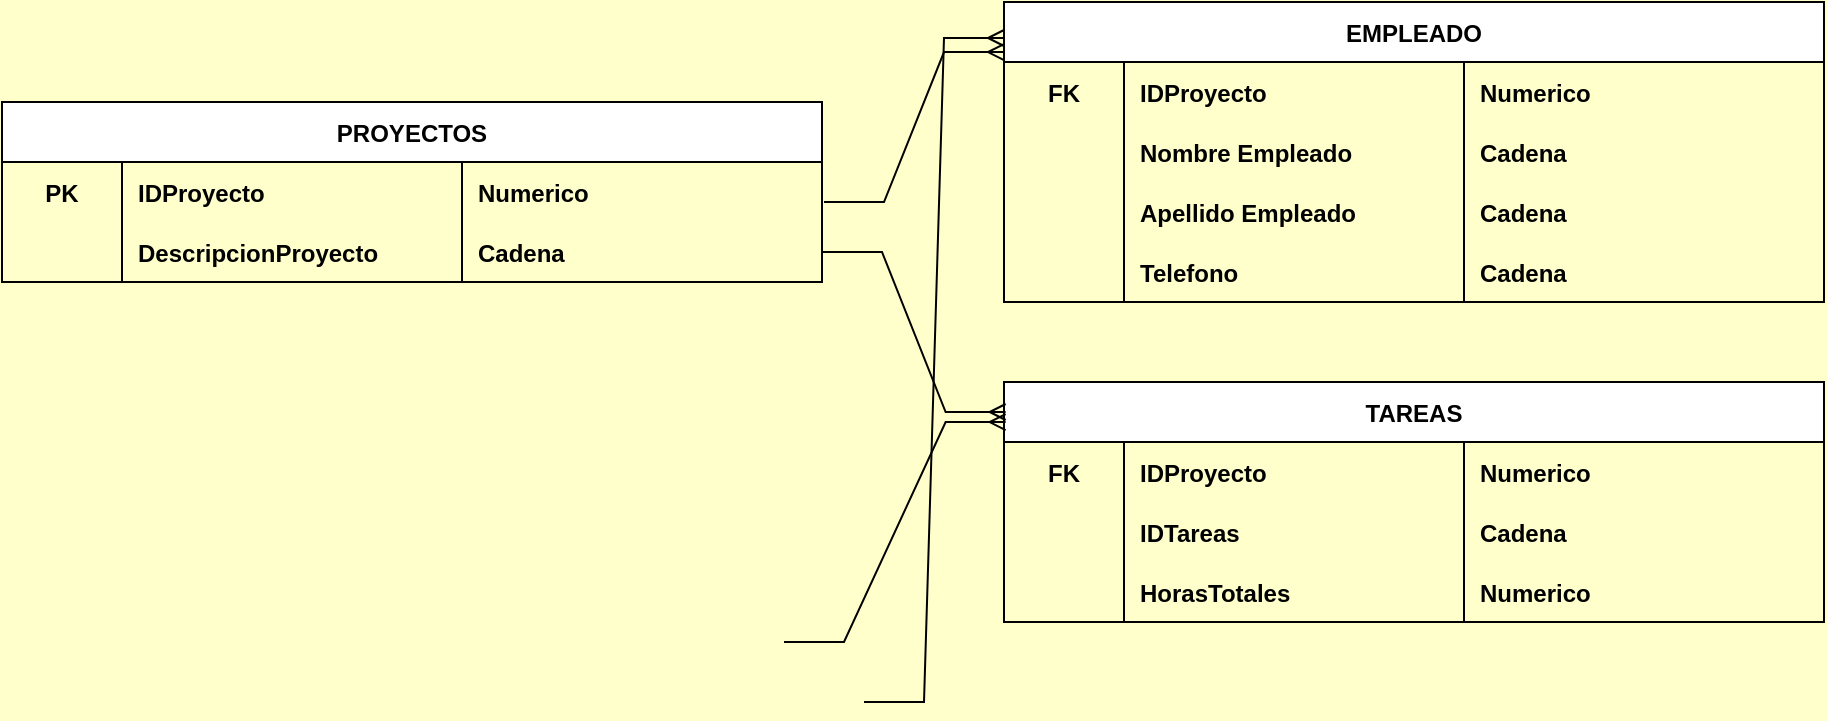 <mxfile version="17.2.4" type="device"><diagram id="jKdWsyDY0a56_EqpBp-Y" name="Página-1"><mxGraphModel dx="1342" dy="695" grid="1" gridSize="10" guides="1" tooltips="1" connect="1" arrows="1" fold="1" page="1" pageScale="1" pageWidth="1200" pageHeight="1600" background="#FFFFCC" math="0" shadow="0"><root><mxCell id="0"/><mxCell id="1" parent="0"/><mxCell id="7ogoW4griEioWXmn6YCq-63" value="PROYECTOS" style="shape=table;startSize=30;container=1;collapsible=1;childLayout=tableLayout;fixedRows=1;rowLines=0;fontStyle=1;align=center;resizeLast=1;" parent="1" vertex="1"><mxGeometry x="119" y="210" width="410" height="90" as="geometry"/></mxCell><mxCell id="7ogoW4griEioWXmn6YCq-64" value="" style="shape=tableRow;horizontal=0;startSize=0;swimlaneHead=0;swimlaneBody=0;fillColor=none;collapsible=0;dropTarget=0;points=[[0,0.5],[1,0.5]];portConstraint=eastwest;top=0;left=0;right=0;bottom=0;" parent="7ogoW4griEioWXmn6YCq-63" vertex="1"><mxGeometry y="30" width="410" height="30" as="geometry"/></mxCell><mxCell id="7ogoW4griEioWXmn6YCq-65" value="PK" style="shape=partialRectangle;connectable=0;fillColor=none;top=0;left=0;bottom=0;right=0;fontStyle=1;overflow=hidden;" parent="7ogoW4griEioWXmn6YCq-64" vertex="1"><mxGeometry width="60" height="30" as="geometry"><mxRectangle width="60" height="30" as="alternateBounds"/></mxGeometry></mxCell><mxCell id="7ogoW4griEioWXmn6YCq-66" value="IDProyecto" style="shape=partialRectangle;connectable=0;fillColor=none;top=0;left=0;bottom=0;right=0;align=left;spacingLeft=6;fontStyle=1;overflow=hidden;strokeColor=none;" parent="7ogoW4griEioWXmn6YCq-64" vertex="1"><mxGeometry x="60" width="170" height="30" as="geometry"><mxRectangle width="170" height="30" as="alternateBounds"/></mxGeometry></mxCell><mxCell id="7ogoW4griEioWXmn6YCq-76" value="Numerico" style="shape=partialRectangle;connectable=0;fillColor=none;top=0;left=0;bottom=0;right=0;align=left;spacingLeft=6;fontStyle=1;overflow=hidden;" parent="7ogoW4griEioWXmn6YCq-64" vertex="1"><mxGeometry x="230" width="180" height="30" as="geometry"><mxRectangle width="180" height="30" as="alternateBounds"/></mxGeometry></mxCell><mxCell id="7ogoW4griEioWXmn6YCq-77" style="shape=tableRow;horizontal=0;startSize=0;swimlaneHead=0;swimlaneBody=0;fillColor=none;collapsible=0;dropTarget=0;points=[[0,0.5],[1,0.5]];portConstraint=eastwest;top=0;left=0;right=0;bottom=0;" parent="7ogoW4griEioWXmn6YCq-63" vertex="1"><mxGeometry y="60" width="410" height="30" as="geometry"/></mxCell><mxCell id="7ogoW4griEioWXmn6YCq-78" style="shape=partialRectangle;connectable=0;fillColor=none;top=0;left=0;bottom=0;right=0;fontStyle=1;overflow=hidden;" parent="7ogoW4griEioWXmn6YCq-77" vertex="1"><mxGeometry width="60" height="30" as="geometry"><mxRectangle width="60" height="30" as="alternateBounds"/></mxGeometry></mxCell><mxCell id="7ogoW4griEioWXmn6YCq-79" value="DescripcionProyecto" style="shape=partialRectangle;connectable=0;fillColor=none;top=0;left=0;bottom=0;right=0;align=left;spacingLeft=6;fontStyle=1;overflow=hidden;" parent="7ogoW4griEioWXmn6YCq-77" vertex="1"><mxGeometry x="60" width="170" height="30" as="geometry"><mxRectangle width="170" height="30" as="alternateBounds"/></mxGeometry></mxCell><mxCell id="7ogoW4griEioWXmn6YCq-80" value="Cadena" style="shape=partialRectangle;connectable=0;fillColor=none;top=0;left=0;bottom=0;right=0;align=left;spacingLeft=6;fontStyle=1;overflow=hidden;" parent="7ogoW4griEioWXmn6YCq-77" vertex="1"><mxGeometry x="230" width="180" height="30" as="geometry"><mxRectangle width="180" height="30" as="alternateBounds"/></mxGeometry></mxCell><mxCell id="6xfqXx4kbU0Y_EfPTJHc-1" value="EMPLEADO" style="shape=table;startSize=30;container=1;collapsible=1;childLayout=tableLayout;fixedRows=1;rowLines=0;fontStyle=1;align=center;resizeLast=1;" parent="1" vertex="1"><mxGeometry x="620" y="160" width="410" height="150" as="geometry"/></mxCell><mxCell id="6xfqXx4kbU0Y_EfPTJHc-2" value="" style="shape=tableRow;horizontal=0;startSize=0;swimlaneHead=0;swimlaneBody=0;fillColor=none;collapsible=0;dropTarget=0;points=[[0,0.5],[1,0.5]];portConstraint=eastwest;top=0;left=0;right=0;bottom=0;" parent="6xfqXx4kbU0Y_EfPTJHc-1" vertex="1"><mxGeometry y="30" width="410" height="30" as="geometry"/></mxCell><mxCell id="6xfqXx4kbU0Y_EfPTJHc-3" value="FK" style="shape=partialRectangle;connectable=0;fillColor=none;top=0;left=0;bottom=0;right=0;fontStyle=1;overflow=hidden;" parent="6xfqXx4kbU0Y_EfPTJHc-2" vertex="1"><mxGeometry width="60" height="30" as="geometry"><mxRectangle width="60" height="30" as="alternateBounds"/></mxGeometry></mxCell><mxCell id="6xfqXx4kbU0Y_EfPTJHc-4" value="IDProyecto" style="shape=partialRectangle;connectable=0;fillColor=none;top=0;left=0;bottom=0;right=0;align=left;spacingLeft=6;fontStyle=1;overflow=hidden;strokeColor=none;" parent="6xfqXx4kbU0Y_EfPTJHc-2" vertex="1"><mxGeometry x="60" width="170" height="30" as="geometry"><mxRectangle width="170" height="30" as="alternateBounds"/></mxGeometry></mxCell><mxCell id="6xfqXx4kbU0Y_EfPTJHc-5" value="Numerico" style="shape=partialRectangle;connectable=0;fillColor=none;top=0;left=0;bottom=0;right=0;align=left;spacingLeft=6;fontStyle=1;overflow=hidden;" parent="6xfqXx4kbU0Y_EfPTJHc-2" vertex="1"><mxGeometry x="230" width="180" height="30" as="geometry"><mxRectangle width="180" height="30" as="alternateBounds"/></mxGeometry></mxCell><mxCell id="6xfqXx4kbU0Y_EfPTJHc-6" style="shape=tableRow;horizontal=0;startSize=0;swimlaneHead=0;swimlaneBody=0;fillColor=none;collapsible=0;dropTarget=0;points=[[0,0.5],[1,0.5]];portConstraint=eastwest;top=0;left=0;right=0;bottom=0;" parent="6xfqXx4kbU0Y_EfPTJHc-1" vertex="1"><mxGeometry y="60" width="410" height="30" as="geometry"/></mxCell><mxCell id="6xfqXx4kbU0Y_EfPTJHc-7" style="shape=partialRectangle;connectable=0;fillColor=none;top=0;left=0;bottom=0;right=0;fontStyle=1;overflow=hidden;" parent="6xfqXx4kbU0Y_EfPTJHc-6" vertex="1"><mxGeometry width="60" height="30" as="geometry"><mxRectangle width="60" height="30" as="alternateBounds"/></mxGeometry></mxCell><mxCell id="6xfqXx4kbU0Y_EfPTJHc-8" value="Nombre Empleado" style="shape=partialRectangle;connectable=0;fillColor=none;top=0;left=0;bottom=0;right=0;align=left;spacingLeft=6;fontStyle=1;overflow=hidden;" parent="6xfqXx4kbU0Y_EfPTJHc-6" vertex="1"><mxGeometry x="60" width="170" height="30" as="geometry"><mxRectangle width="170" height="30" as="alternateBounds"/></mxGeometry></mxCell><mxCell id="6xfqXx4kbU0Y_EfPTJHc-9" value="Cadena" style="shape=partialRectangle;connectable=0;fillColor=none;top=0;left=0;bottom=0;right=0;align=left;spacingLeft=6;fontStyle=1;overflow=hidden;" parent="6xfqXx4kbU0Y_EfPTJHc-6" vertex="1"><mxGeometry x="230" width="180" height="30" as="geometry"><mxRectangle width="180" height="30" as="alternateBounds"/></mxGeometry></mxCell><mxCell id="6xfqXx4kbU0Y_EfPTJHc-10" style="shape=tableRow;horizontal=0;startSize=0;swimlaneHead=0;swimlaneBody=0;fillColor=none;collapsible=0;dropTarget=0;points=[[0,0.5],[1,0.5]];portConstraint=eastwest;top=0;left=0;right=0;bottom=0;" parent="6xfqXx4kbU0Y_EfPTJHc-1" vertex="1"><mxGeometry y="90" width="410" height="30" as="geometry"/></mxCell><mxCell id="6xfqXx4kbU0Y_EfPTJHc-11" style="shape=partialRectangle;connectable=0;fillColor=none;top=0;left=0;bottom=0;right=0;fontStyle=1;overflow=hidden;" parent="6xfqXx4kbU0Y_EfPTJHc-10" vertex="1"><mxGeometry width="60" height="30" as="geometry"><mxRectangle width="60" height="30" as="alternateBounds"/></mxGeometry></mxCell><mxCell id="6xfqXx4kbU0Y_EfPTJHc-12" value="Apellido Empleado" style="shape=partialRectangle;connectable=0;fillColor=none;top=0;left=0;bottom=0;right=0;align=left;spacingLeft=6;fontStyle=1;overflow=hidden;strokeColor=none;" parent="6xfqXx4kbU0Y_EfPTJHc-10" vertex="1"><mxGeometry x="60" width="170" height="30" as="geometry"><mxRectangle width="170" height="30" as="alternateBounds"/></mxGeometry></mxCell><mxCell id="6xfqXx4kbU0Y_EfPTJHc-13" value="Cadena" style="shape=partialRectangle;connectable=0;fillColor=none;top=0;left=0;bottom=0;right=0;align=left;spacingLeft=6;fontStyle=1;overflow=hidden;" parent="6xfqXx4kbU0Y_EfPTJHc-10" vertex="1"><mxGeometry x="230" width="180" height="30" as="geometry"><mxRectangle width="180" height="30" as="alternateBounds"/></mxGeometry></mxCell><mxCell id="DIZLPH8J7M5bQmwrWY1D-29" style="shape=tableRow;horizontal=0;startSize=0;swimlaneHead=0;swimlaneBody=0;fillColor=none;collapsible=0;dropTarget=0;points=[[0,0.5],[1,0.5]];portConstraint=eastwest;top=0;left=0;right=0;bottom=0;" vertex="1" parent="6xfqXx4kbU0Y_EfPTJHc-1"><mxGeometry y="120" width="410" height="30" as="geometry"/></mxCell><mxCell id="DIZLPH8J7M5bQmwrWY1D-30" style="shape=partialRectangle;connectable=0;fillColor=none;top=0;left=0;bottom=0;right=0;fontStyle=1;overflow=hidden;" vertex="1" parent="DIZLPH8J7M5bQmwrWY1D-29"><mxGeometry width="60" height="30" as="geometry"><mxRectangle width="60" height="30" as="alternateBounds"/></mxGeometry></mxCell><mxCell id="DIZLPH8J7M5bQmwrWY1D-31" value="Telefono" style="shape=partialRectangle;connectable=0;fillColor=none;top=0;left=0;bottom=0;right=0;align=left;spacingLeft=6;fontStyle=1;overflow=hidden;strokeColor=none;" vertex="1" parent="DIZLPH8J7M5bQmwrWY1D-29"><mxGeometry x="60" width="170" height="30" as="geometry"><mxRectangle width="170" height="30" as="alternateBounds"/></mxGeometry></mxCell><mxCell id="DIZLPH8J7M5bQmwrWY1D-32" value="Cadena" style="shape=partialRectangle;connectable=0;fillColor=none;top=0;left=0;bottom=0;right=0;align=left;spacingLeft=6;fontStyle=1;overflow=hidden;" vertex="1" parent="DIZLPH8J7M5bQmwrWY1D-29"><mxGeometry x="230" width="180" height="30" as="geometry"><mxRectangle width="180" height="30" as="alternateBounds"/></mxGeometry></mxCell><mxCell id="DIZLPH8J7M5bQmwrWY1D-5" value="" style="edgeStyle=entityRelationEdgeStyle;fontSize=12;html=1;endArrow=ERmany;rounded=0;exitX=0.995;exitY=-0.1;exitDx=0;exitDy=0;exitPerimeter=0;entryX=0;entryY=0.12;entryDx=0;entryDy=0;entryPerimeter=0;" edge="1" parent="1" source="7ogoW4griEioWXmn6YCq-238" target="6xfqXx4kbU0Y_EfPTJHc-1"><mxGeometry width="100" height="100" relative="1" as="geometry"><mxPoint x="550" y="510" as="sourcePoint"/><mxPoint x="110" y="590" as="targetPoint"/></mxGeometry></mxCell><mxCell id="DIZLPH8J7M5bQmwrWY1D-14" value="TAREAS" style="shape=table;startSize=30;container=1;collapsible=1;childLayout=tableLayout;fixedRows=1;rowLines=0;fontStyle=1;align=center;resizeLast=1;" vertex="1" parent="1"><mxGeometry x="620" y="350" width="410" height="120" as="geometry"/></mxCell><mxCell id="DIZLPH8J7M5bQmwrWY1D-15" value="" style="shape=tableRow;horizontal=0;startSize=0;swimlaneHead=0;swimlaneBody=0;fillColor=none;collapsible=0;dropTarget=0;points=[[0,0.5],[1,0.5]];portConstraint=eastwest;top=0;left=0;right=0;bottom=0;" vertex="1" parent="DIZLPH8J7M5bQmwrWY1D-14"><mxGeometry y="30" width="410" height="30" as="geometry"/></mxCell><mxCell id="DIZLPH8J7M5bQmwrWY1D-16" value="FK" style="shape=partialRectangle;connectable=0;fillColor=none;top=0;left=0;bottom=0;right=0;fontStyle=1;overflow=hidden;" vertex="1" parent="DIZLPH8J7M5bQmwrWY1D-15"><mxGeometry width="60" height="30" as="geometry"><mxRectangle width="60" height="30" as="alternateBounds"/></mxGeometry></mxCell><mxCell id="DIZLPH8J7M5bQmwrWY1D-17" value="IDProyecto" style="shape=partialRectangle;connectable=0;fillColor=none;top=0;left=0;bottom=0;right=0;align=left;spacingLeft=6;fontStyle=1;overflow=hidden;strokeColor=none;" vertex="1" parent="DIZLPH8J7M5bQmwrWY1D-15"><mxGeometry x="60" width="170" height="30" as="geometry"><mxRectangle width="170" height="30" as="alternateBounds"/></mxGeometry></mxCell><mxCell id="DIZLPH8J7M5bQmwrWY1D-18" value="Numerico" style="shape=partialRectangle;connectable=0;fillColor=none;top=0;left=0;bottom=0;right=0;align=left;spacingLeft=6;fontStyle=1;overflow=hidden;" vertex="1" parent="DIZLPH8J7M5bQmwrWY1D-15"><mxGeometry x="230" width="180" height="30" as="geometry"><mxRectangle width="180" height="30" as="alternateBounds"/></mxGeometry></mxCell><mxCell id="DIZLPH8J7M5bQmwrWY1D-19" style="shape=tableRow;horizontal=0;startSize=0;swimlaneHead=0;swimlaneBody=0;fillColor=none;collapsible=0;dropTarget=0;points=[[0,0.5],[1,0.5]];portConstraint=eastwest;top=0;left=0;right=0;bottom=0;" vertex="1" parent="DIZLPH8J7M5bQmwrWY1D-14"><mxGeometry y="60" width="410" height="30" as="geometry"/></mxCell><mxCell id="DIZLPH8J7M5bQmwrWY1D-20" style="shape=partialRectangle;connectable=0;fillColor=none;top=0;left=0;bottom=0;right=0;fontStyle=1;overflow=hidden;" vertex="1" parent="DIZLPH8J7M5bQmwrWY1D-19"><mxGeometry width="60" height="30" as="geometry"><mxRectangle width="60" height="30" as="alternateBounds"/></mxGeometry></mxCell><mxCell id="DIZLPH8J7M5bQmwrWY1D-21" value="IDTareas" style="shape=partialRectangle;connectable=0;fillColor=none;top=0;left=0;bottom=0;right=0;align=left;spacingLeft=6;fontStyle=1;overflow=hidden;" vertex="1" parent="DIZLPH8J7M5bQmwrWY1D-19"><mxGeometry x="60" width="170" height="30" as="geometry"><mxRectangle width="170" height="30" as="alternateBounds"/></mxGeometry></mxCell><mxCell id="DIZLPH8J7M5bQmwrWY1D-22" value="Cadena" style="shape=partialRectangle;connectable=0;fillColor=none;top=0;left=0;bottom=0;right=0;align=left;spacingLeft=6;fontStyle=1;overflow=hidden;" vertex="1" parent="DIZLPH8J7M5bQmwrWY1D-19"><mxGeometry x="230" width="180" height="30" as="geometry"><mxRectangle width="180" height="30" as="alternateBounds"/></mxGeometry></mxCell><mxCell id="DIZLPH8J7M5bQmwrWY1D-23" style="shape=tableRow;horizontal=0;startSize=0;swimlaneHead=0;swimlaneBody=0;fillColor=none;collapsible=0;dropTarget=0;points=[[0,0.5],[1,0.5]];portConstraint=eastwest;top=0;left=0;right=0;bottom=0;" vertex="1" parent="DIZLPH8J7M5bQmwrWY1D-14"><mxGeometry y="90" width="410" height="30" as="geometry"/></mxCell><mxCell id="DIZLPH8J7M5bQmwrWY1D-24" style="shape=partialRectangle;connectable=0;fillColor=none;top=0;left=0;bottom=0;right=0;fontStyle=1;overflow=hidden;" vertex="1" parent="DIZLPH8J7M5bQmwrWY1D-23"><mxGeometry width="60" height="30" as="geometry"><mxRectangle width="60" height="30" as="alternateBounds"/></mxGeometry></mxCell><mxCell id="DIZLPH8J7M5bQmwrWY1D-25" value="HorasTotales" style="shape=partialRectangle;connectable=0;fillColor=none;top=0;left=0;bottom=0;right=0;align=left;spacingLeft=6;fontStyle=1;overflow=hidden;strokeColor=none;" vertex="1" parent="DIZLPH8J7M5bQmwrWY1D-23"><mxGeometry x="60" width="170" height="30" as="geometry"><mxRectangle width="170" height="30" as="alternateBounds"/></mxGeometry></mxCell><mxCell id="DIZLPH8J7M5bQmwrWY1D-26" value="Numerico" style="shape=partialRectangle;connectable=0;fillColor=none;top=0;left=0;bottom=0;right=0;align=left;spacingLeft=6;fontStyle=1;overflow=hidden;" vertex="1" parent="DIZLPH8J7M5bQmwrWY1D-23"><mxGeometry x="230" width="180" height="30" as="geometry"><mxRectangle width="180" height="30" as="alternateBounds"/></mxGeometry></mxCell><mxCell id="DIZLPH8J7M5bQmwrWY1D-27" value="" style="edgeStyle=entityRelationEdgeStyle;fontSize=12;html=1;endArrow=ERmany;rounded=0;entryX=0;entryY=0.167;entryDx=0;entryDy=0;entryPerimeter=0;" edge="1" parent="1" target="6xfqXx4kbU0Y_EfPTJHc-1"><mxGeometry width="100" height="100" relative="1" as="geometry"><mxPoint x="530" y="260" as="sourcePoint"/><mxPoint x="610" y="170" as="targetPoint"/></mxGeometry></mxCell><mxCell id="DIZLPH8J7M5bQmwrWY1D-28" value="" style="edgeStyle=entityRelationEdgeStyle;fontSize=12;html=1;endArrow=ERmany;rounded=0;entryX=0.002;entryY=0.167;entryDx=0;entryDy=0;entryPerimeter=0;" edge="1" parent="1" source="7ogoW4griEioWXmn6YCq-242" target="DIZLPH8J7M5bQmwrWY1D-14"><mxGeometry width="100" height="100" relative="1" as="geometry"><mxPoint x="510" y="479.96" as="sourcePoint"/><mxPoint x="580" y="390" as="targetPoint"/></mxGeometry></mxCell><mxCell id="DIZLPH8J7M5bQmwrWY1D-33" value="" style="edgeStyle=entityRelationEdgeStyle;fontSize=12;html=1;endArrow=ERmany;rounded=0;entryX=0.002;entryY=0.125;entryDx=0;entryDy=0;entryPerimeter=0;exitX=1;exitY=0.5;exitDx=0;exitDy=0;" edge="1" parent="1" source="7ogoW4griEioWXmn6YCq-77" target="DIZLPH8J7M5bQmwrWY1D-14"><mxGeometry width="100" height="100" relative="1" as="geometry"><mxPoint x="530" y="270" as="sourcePoint"/><mxPoint x="590" y="367.53" as="targetPoint"/></mxGeometry></mxCell></root></mxGraphModel></diagram></mxfile>